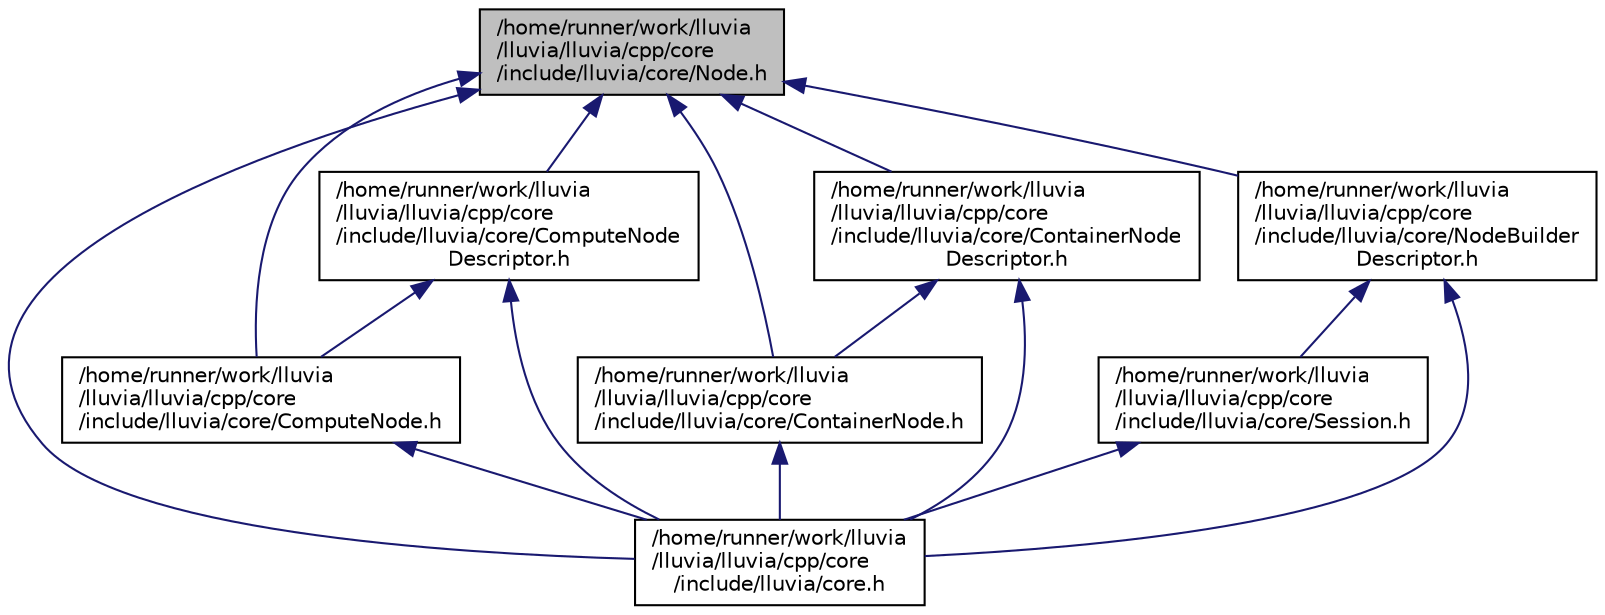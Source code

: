 digraph "/home/runner/work/lluvia/lluvia/lluvia/cpp/core/include/lluvia/core/Node.h"
{
 // LATEX_PDF_SIZE
  edge [fontname="Helvetica",fontsize="10",labelfontname="Helvetica",labelfontsize="10"];
  node [fontname="Helvetica",fontsize="10",shape=record];
  Node1 [label="/home/runner/work/lluvia\l/lluvia/lluvia/cpp/core\l/include/lluvia/core/Node.h",height=0.2,width=0.4,color="black", fillcolor="grey75", style="filled", fontcolor="black",tooltip="Node class and related enums."];
  Node1 -> Node2 [dir="back",color="midnightblue",fontsize="10",style="solid",fontname="Helvetica"];
  Node2 [label="/home/runner/work/lluvia\l/lluvia/lluvia/cpp/core\l/include/lluvia/core/ComputeNode.h",height=0.2,width=0.4,color="black", fillcolor="white", style="filled",URL="$dd/dbf/ComputeNode_8h.html",tooltip="ComputeNode class."];
  Node2 -> Node3 [dir="back",color="midnightblue",fontsize="10",style="solid",fontname="Helvetica"];
  Node3 [label="/home/runner/work/lluvia\l/lluvia/lluvia/cpp/core\l/include/lluvia/core.h",height=0.2,width=0.4,color="black", fillcolor="white", style="filled",URL="$d5/dc4/core_8h.html",tooltip="Lluvia single header for including core classes."];
  Node1 -> Node4 [dir="back",color="midnightblue",fontsize="10",style="solid",fontname="Helvetica"];
  Node4 [label="/home/runner/work/lluvia\l/lluvia/lluvia/cpp/core\l/include/lluvia/core/ComputeNode\lDescriptor.h",height=0.2,width=0.4,color="black", fillcolor="white", style="filled",URL="$d1/dab/ComputeNodeDescriptor_8h.html",tooltip="ComputeNodeDescriptor class."];
  Node4 -> Node2 [dir="back",color="midnightblue",fontsize="10",style="solid",fontname="Helvetica"];
  Node4 -> Node3 [dir="back",color="midnightblue",fontsize="10",style="solid",fontname="Helvetica"];
  Node1 -> Node5 [dir="back",color="midnightblue",fontsize="10",style="solid",fontname="Helvetica"];
  Node5 [label="/home/runner/work/lluvia\l/lluvia/lluvia/cpp/core\l/include/lluvia/core/ContainerNode.h",height=0.2,width=0.4,color="black", fillcolor="white", style="filled",URL="$d6/d6c/ContainerNode_8h.html",tooltip=" "];
  Node5 -> Node3 [dir="back",color="midnightblue",fontsize="10",style="solid",fontname="Helvetica"];
  Node1 -> Node6 [dir="back",color="midnightblue",fontsize="10",style="solid",fontname="Helvetica"];
  Node6 [label="/home/runner/work/lluvia\l/lluvia/lluvia/cpp/core\l/include/lluvia/core/ContainerNode\lDescriptor.h",height=0.2,width=0.4,color="black", fillcolor="white", style="filled",URL="$d1/d55/ContainerNodeDescriptor_8h.html",tooltip="ContainerNodeDescriptor class."];
  Node6 -> Node5 [dir="back",color="midnightblue",fontsize="10",style="solid",fontname="Helvetica"];
  Node6 -> Node3 [dir="back",color="midnightblue",fontsize="10",style="solid",fontname="Helvetica"];
  Node1 -> Node7 [dir="back",color="midnightblue",fontsize="10",style="solid",fontname="Helvetica"];
  Node7 [label="/home/runner/work/lluvia\l/lluvia/lluvia/cpp/core\l/include/lluvia/core/NodeBuilder\lDescriptor.h",height=0.2,width=0.4,color="black", fillcolor="white", style="filled",URL="$d0/d03/NodeBuilderDescriptor_8h.html",tooltip="NodeBuilderDescriptor class."];
  Node7 -> Node8 [dir="back",color="midnightblue",fontsize="10",style="solid",fontname="Helvetica"];
  Node8 [label="/home/runner/work/lluvia\l/lluvia/lluvia/cpp/core\l/include/lluvia/core/Session.h",height=0.2,width=0.4,color="black", fillcolor="white", style="filled",URL="$d0/d53/Session_8h.html",tooltip="Session class."];
  Node8 -> Node3 [dir="back",color="midnightblue",fontsize="10",style="solid",fontname="Helvetica"];
  Node7 -> Node3 [dir="back",color="midnightblue",fontsize="10",style="solid",fontname="Helvetica"];
  Node1 -> Node3 [dir="back",color="midnightblue",fontsize="10",style="solid",fontname="Helvetica"];
}
